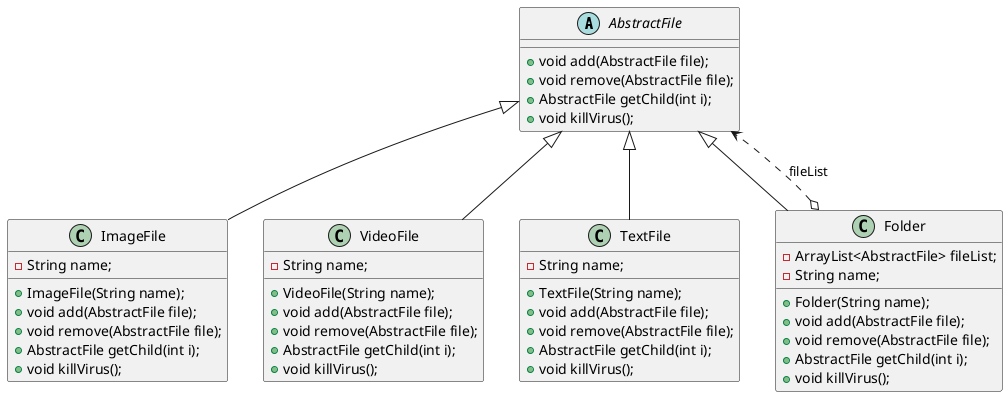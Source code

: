 @startuml
abstract class AbstractFile{
+void add(AbstractFile file);
+void remove(AbstractFile file);
+AbstractFile getChild(int i);
+void killVirus();
}

class ImageFile{
-String name;
+ImageFile(String name);
+void add(AbstractFile file);
+void remove(AbstractFile file);
+AbstractFile getChild(int i);
+void killVirus();
}

class VideoFile{
-String name;
+VideoFile(String name);
+void add(AbstractFile file);
+void remove(AbstractFile file);
+AbstractFile getChild(int i);
+void killVirus();
}

class TextFile{
-String name;
+TextFile(String name);
+void add(AbstractFile file);
+void remove(AbstractFile file);
+AbstractFile getChild(int i);
+void killVirus();
}
class Folder{
-ArrayList<AbstractFile> fileList;
-String name;
+Folder(String name);
+void add(AbstractFile file);
+void remove(AbstractFile file);
+AbstractFile getChild(int i);
+void killVirus();
}

ImageFile -up-|>AbstractFile
VideoFile -up-|>AbstractFile
TextFile -up-|>AbstractFile
Folder -up-|>AbstractFile
Folder o..>AbstractFile:fileList
@enduml